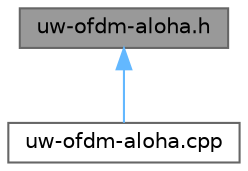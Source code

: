 digraph "uw-ofdm-aloha.h"
{
 // LATEX_PDF_SIZE
  bgcolor="transparent";
  edge [fontname=Helvetica,fontsize=10,labelfontname=Helvetica,labelfontsize=10];
  node [fontname=Helvetica,fontsize=10,shape=box,height=0.2,width=0.4];
  Node1 [id="Node000001",label="uw-ofdm-aloha.h",height=0.2,width=0.4,color="gray40", fillcolor="grey60", style="filled", fontcolor="black",tooltip="This is the base class of UWOFDMAloha Protocol, derived of MMac. Your can find the brief description ..."];
  Node1 -> Node2 [id="edge1_Node000001_Node000002",dir="back",color="steelblue1",style="solid",tooltip=" "];
  Node2 [id="Node000002",label="uw-ofdm-aloha.cpp",height=0.2,width=0.4,color="grey40", fillcolor="white", style="filled",URL="$uw-ofdm-aloha_8cpp.html",tooltip="Class that provide the implementation of ALOHA protocol. By default all carriers are used not to be u..."];
}
